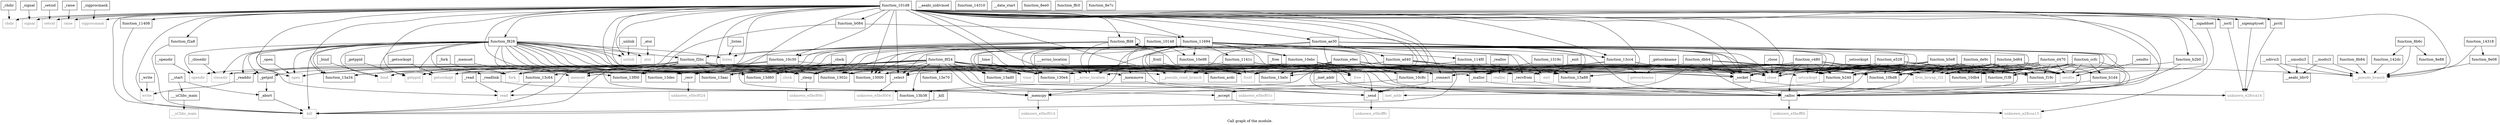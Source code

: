 digraph "Call graph of the module." {
  label="Call graph of the module.";
  node [shape=record];

  Node__bind [label="{_bind}"];
  Node__inet_addr [label="{_inet_addr}"];
  Node____uClibc_main [label="{___uClibc_main}"];
  Node__chdir [label="{_chdir}"];
  Node__setsockopt [label="{_setsockopt}"];
  Node__signal [label="{_signal}"];
  Node__read [label="{_read}"];
  Node__fcntl [label="{_fcntl}"];
  Node__time [label="{_time}"];
  Node__open [label="{_open}"];
  Node__opendir [label="{_opendir}"];
  Node__unlink [label="{_unlink}"];
  Node__realloc [label="{_realloc}"];
  Node__memset [label="{_memset}"];
  Node__setsid [label="{_setsid}"];
  Node__getsockopt [label="{_getsockopt}"];
  Node__listen [label="{_listen}"];
  Node____errno_location [label="{___errno_location}"];
  Node__exit [label="{_exit}"];
  Node__clock [label="{_clock}"];
  Node__sendto [label="{_sendto}"];
  Node__getppid [label="{_getppid}"];
  Node__raise [label="{_raise}"];
  Node__free [label="{_free}"];
  Node__fork [label="{_fork}"];
  Node__atoi [label="{_atoi}"];
  Node__close [label="{_close}"];
  Node__closedir [label="{_closedir}"];
  Node_function_13ad0 [label="{function_13ad0}"];
  Node_function_13b38 [label="{function_13b38}"];
  Node_function_13c64 [label="{function_13c64}"];
  Node_function_13cc4 [label="{function_13cc4}"];
  Node_function_13d60 [label="{function_13d60}"];
  Node_function_13dec [label="{function_13dec}"];
  Node_function_13e70 [label="{function_13e70}"];
  Node_function_13f00 [label="{function_13f00}"];
  Node___udivsi3 [label="{__udivsi3}"];
  Node___aeabi_uidivmod [label="{__aeabi_uidivmod}"];
  Node___umodsi3 [label="{__umodsi3}"];
  Node___modsi3 [label="{__modsi3}"];
  Node___aeabi_ldiv0 [label="{__aeabi_ldiv0}"];
  Node_function_142dc [label="{function_142dc}"];
  Node_function_14310 [label="{function_14310}"];
  Node_function_14318 [label="{function_14318}"];
  Node_write [color="gray50", fontcolor="gray50", label="{write}"];
  Node_kill [color="gray50", fontcolor="gray50", label="{kill}"];
  Node_bind [color="gray50", fontcolor="gray50", label="{bind}"];
  Node_inet_addr [color="gray50", fontcolor="gray50", label="{inet_addr}"];
  Node_chdir [color="gray50", fontcolor="gray50", label="{chdir}"];
  Node_setsockopt [color="gray50", fontcolor="gray50", label="{setsockopt}"];
  Node_signal [color="gray50", fontcolor="gray50", label="{signal}"];
  Node_read [color="gray50", fontcolor="gray50", label="{read}"];
  Node_sendto [color="gray50", fontcolor="gray50", label="{sendto}"];
  Node_realloc [color="gray50", fontcolor="gray50", label="{realloc}"];
  Node_listen [color="gray50", fontcolor="gray50", label="{listen}"];
  Node_fork [color="gray50", fontcolor="gray50", label="{fork}"];
  Node___uClibc_main [color="gray50", fontcolor="gray50", label="{__uClibc_main}"];
  Node_memset [color="gray50", fontcolor="gray50", label="{memset}"];
  Node_getppid [color="gray50", fontcolor="gray50", label="{getppid}"];
  Node_time [color="gray50", fontcolor="gray50", label="{time}"];
  Node_opendir [color="gray50", fontcolor="gray50", label="{opendir}"];
  Node_getsockopt [color="gray50", fontcolor="gray50", label="{getsockopt}"];
  Node___errno_location [color="gray50", fontcolor="gray50", label="{__errno_location}"];
  Node_exit [color="gray50", fontcolor="gray50", label="{exit}"];
  Node_atoi [color="gray50", fontcolor="gray50", label="{atoi}"];
  Node_open [color="gray50", fontcolor="gray50", label="{open}"];
  Node_clock [color="gray50", fontcolor="gray50", label="{clock}"];
  Node_setsid [color="gray50", fontcolor="gray50", label="{setsid}"];
  Node_closedir [color="gray50", fontcolor="gray50", label="{closedir}"];
  Node_fcntl [color="gray50", fontcolor="gray50", label="{fcntl}"];
  Node_close [color="gray50", fontcolor="gray50", label="{close}"];
  Node_raise [color="gray50", fontcolor="gray50", label="{raise}"];
  Node_free [color="gray50", fontcolor="gray50", label="{free}"];
  Node_sigprocmask [color="gray50", fontcolor="gray50", label="{sigprocmask}"];
  Node_getsockname [color="gray50", fontcolor="gray50", label="{getsockname}"];
  Node___data_start [label="{__data_start}"];
  Node_function_b084 [label="{function_b084}"];
  Node__sigprocmask [label="{_sigprocmask}"];
  Node__getsockname [label="{_getsockname}"];
  Node_function_acdc [label="{function_acdc}"];
  Node_function_ad40 [label="{function_ad40}"];
  Node_function_ae30 [label="{function_ae30}"];
  Node_unlink [color="gray50", fontcolor="gray50", label="{unlink}"];
  Node_function_b1d4 [label="{function_b1d4}"];
  Node_function_b240 [label="{function_b240}"];
  Node_function_b2b0 [label="{function_b2b0}"];
  Node_function_b5e8 [label="{function_b5e8}"];
  Node_function_bd64 [label="{function_bd64}"];
  Node_function_c480 [label="{function_c480}"];
  Node_function_8e88 [label="{function_8e88}"];
  Node_function_8ee0 [label="{function_8ee0}"];
  Node___start [label="{__start}"];
  Node_function_8f24 [label="{function_8f24}"];
  Node_function_f1f8 [label="{function_f1f8}"];
  Node_function_f2a8 [label="{function_f2a8}"];
  Node_function_f2bc [label="{function_f2bc}"];
  Node_function_f828 [label="{function_f828}"];
  Node_function_ffc0 [label="{function_ffc0}"];
  Node_function_ffd8 [label="{function_ffd8}"];
  Node_function_10148 [label="{function_10148}"];
  Node_function_101d8 [label="{function_101d8}"];
  Node_function_10bd8 [label="{function_10bd8}"];
  Node_function_8e08 [label="{function_8e08}"];
  Node_function_8e7c [label="{function_8e7c}"];
  Node_unknown_e28cca14 [color="gray50", fontcolor="gray50", label="{unknown_e28cca14}"];
  Node_unknown_e5bcf024 [color="gray50", fontcolor="gray50", label="{unknown_e5bcf024}"];
  Node_unknown_e5bcf01c [color="gray50", fontcolor="gray50", label="{unknown_e5bcf01c}"];
  Node_unknown_e5bcf014 [color="gray50", fontcolor="gray50", label="{unknown_e5bcf014}"];
  Node_unknown_e5bcf00c [color="gray50", fontcolor="gray50", label="{unknown_e5bcf00c}"];
  Node_unknown_e5bcf004 [color="gray50", fontcolor="gray50", label="{unknown_e5bcf004}"];
  Node_unknown_e28cca13 [color="gray50", fontcolor="gray50", label="{unknown_e28cca13}"];
  Node_unknown_e5bcfffc [color="gray50", fontcolor="gray50", label="{unknown_e5bcfffc}"];
  Node_unknown_e5bcfff4 [color="gray50", fontcolor="gray50", label="{unknown_e5bcfff4}"];
  Node_llvm_bswap_i32 [color="gray50", fontcolor="gray50", label="{llvm_bswap_i32}"];
  Node_function_10c30 [label="{function_10c30}"];
  Node_function_10c8c [label="{function_10c8c}"];
  Node_function_10db4 [label="{function_10db4}"];
  Node_function_10e98 [label="{function_10e98}"];
  Node_function_10ebc [label="{function_10ebc}"];
  Node_function_11408 [label="{function_11408}"];
  Node_function_1141c [label="{function_1141c}"];
  Node_function_114f0 [label="{function_114f0}"];
  Node_function_11694 [label="{function_11694}"];
  Node_function_13000 [label="{function_13000}"];
  Node_function_1302c [label="{function_1302c}"];
  Node_function_130e4 [label="{function_130e4}"];
  Node_function_1319c [label="{function_1319c}"];
  Node_function_13a0c [label="{function_13a0c}"];
  Node_function_13a34 [label="{function_13a34}"];
  Node_function_13a88 [label="{function_13a88}"];
  Node_function_13aac [label="{function_13aac}"];
  Node_function_ccfc [label="{function_ccfc}"];
  Node_function_d470 [label="{function_d470}"];
  Node_function_dbb4 [label="{function_dbb4}"];
  Node_function_de9c [label="{function_de9c}"];
  Node_function_e528 [label="{function_e528}"];
  Node_function_e9ec [label="{function_e9ec}"];
  Node_function_f19c [label="{function_f19c}"];
  Node___pseudo_branch [color="gray50", fontcolor="gray50", label="{__pseudo_branch}"];
  Node___pseudo_cond_branch [color="gray50", fontcolor="gray50", label="{__pseudo_cond_branch}"];
  Node_function_8b6c [label="{function_8b6c}"];
  Node_function_8b84 [label="{function_8b84}"];
  Node__ioctl [label="{_ioctl}"];
  Node__recv [label="{_recv}"];
  Node__connect [label="{_connect}"];
  Node__sigemptyset [label="{_sigemptyset}"];
  Node__memmove [label="{_memmove}"];
  Node__getpid [label="{_getpid}"];
  Node__prctl [label="{_prctl}"];
  Node__memcpy [label="{_memcpy}"];
  Node__readlink [label="{_readlink}"];
  Node__malloc [label="{_malloc}"];
  Node__sleep [label="{_sleep}"];
  Node__recvfrom [label="{_recvfrom}"];
  Node__socket [label="{_socket}"];
  Node__select [label="{_select}"];
  Node__readdir [label="{_readdir}"];
  Node__sigaddset [label="{_sigaddset}"];
  Node__send [label="{_send}"];
  Node__abort [label="{_abort}"];
  Node__accept [label="{_accept}"];
  Node__calloc [label="{_calloc}"];
  Node__write [label="{_write}"];
  Node__kill [label="{_kill}"];
  Node__bind -> Node_bind;
  Node__inet_addr -> Node_inet_addr;
  Node____uClibc_main -> Node___uClibc_main;
  Node__chdir -> Node_chdir;
  Node__setsockopt -> Node_setsockopt;
  Node__signal -> Node_signal;
  Node__read -> Node_read;
  Node__fcntl -> Node_fcntl;
  Node__time -> Node_time;
  Node__open -> Node_open;
  Node__opendir -> Node_opendir;
  Node__unlink -> Node_unlink;
  Node__realloc -> Node_realloc;
  Node__memset -> Node_memset;
  Node__setsid -> Node_setsid;
  Node__getsockopt -> Node_getsockopt;
  Node__listen -> Node_listen;
  Node____errno_location -> Node___errno_location;
  Node__exit -> Node_exit;
  Node__clock -> Node_clock;
  Node__sendto -> Node_sendto;
  Node__getppid -> Node_getppid;
  Node__raise -> Node_raise;
  Node__free -> Node_free;
  Node__fork -> Node_fork;
  Node__atoi -> Node_atoi;
  Node__close -> Node_close;
  Node__closedir -> Node_closedir;
  Node_function_13c64 -> Node_read;
  Node_function_13cc4 -> Node___errno_location;
  Node_function_13cc4 -> Node_close;
  Node_function_13cc4 -> Node_getsockname;
  Node_function_13cc4 -> Node__connect;
  Node_function_13cc4 -> Node__socket;
  Node___udivsi3 -> Node___aeabi_ldiv0;
  Node___udivsi3 -> Node___pseudo_branch;
  Node___umodsi3 -> Node___aeabi_ldiv0;
  Node___umodsi3 -> Node___pseudo_branch;
  Node___modsi3 -> Node___aeabi_ldiv0;
  Node___modsi3 -> Node___pseudo_branch;
  Node_function_142dc -> Node___pseudo_branch;
  Node_function_14318 -> Node_function_8e08;
  Node_function_14318 -> Node___pseudo_branch;
  Node_function_b084 -> Node_kill;
  Node_function_b084 -> Node_function_11694;
  Node__sigprocmask -> Node_sigprocmask;
  Node__getsockname -> Node_getsockname;
  Node_function_ad40 -> Node_kill;
  Node_function_ad40 -> Node_fork;
  Node_function_ad40 -> Node_getppid;
  Node_function_ad40 -> Node_exit;
  Node_function_ad40 -> Node___pseudo_branch;
  Node_function_ad40 -> Node__sleep;
  Node_function_ae30 -> Node___errno_location;
  Node_function_ae30 -> Node_free;
  Node_function_ae30 -> Node_function_ad40;
  Node_function_ae30 -> Node_function_13a88;
  Node_function_ae30 -> Node___pseudo_cond_branch;
  Node_function_ae30 -> Node__calloc;
  Node_function_b1d4 -> Node_inet_addr;
  Node_function_b240 -> Node_function_13b38;
  Node_function_b2b0 -> Node_realloc;
  Node_function_b2b0 -> Node__calloc;
  Node_function_b5e8 -> Node_setsockopt;
  Node_function_b5e8 -> Node_sendto;
  Node_function_b5e8 -> Node_close;
  Node_function_b5e8 -> Node_function_b240;
  Node_function_b5e8 -> Node_function_f1f8;
  Node_function_b5e8 -> Node_function_10bd8;
  Node_function_b5e8 -> Node_llvm_bswap_i32;
  Node_function_b5e8 -> Node_function_10db4;
  Node_function_b5e8 -> Node_function_13a88;
  Node_function_b5e8 -> Node_function_f19c;
  Node_function_b5e8 -> Node__socket;
  Node_function_b5e8 -> Node__calloc;
  Node_function_bd64 -> Node_setsockopt;
  Node_function_bd64 -> Node_sendto;
  Node_function_bd64 -> Node_close;
  Node_function_bd64 -> Node_function_b240;
  Node_function_bd64 -> Node_function_f1f8;
  Node_function_bd64 -> Node_function_10bd8;
  Node_function_bd64 -> Node_llvm_bswap_i32;
  Node_function_bd64 -> Node_function_10db4;
  Node_function_bd64 -> Node_function_f19c;
  Node_function_bd64 -> Node__socket;
  Node_function_bd64 -> Node__calloc;
  Node_function_c480 -> Node_setsockopt;
  Node_function_c480 -> Node_sendto;
  Node_function_c480 -> Node_time;
  Node_function_c480 -> Node_fcntl;
  Node_function_c480 -> Node_close;
  Node_function_c480 -> Node_function_b240;
  Node_function_c480 -> Node_function_f1f8;
  Node_function_c480 -> Node_function_10bd8;
  Node_function_c480 -> Node_llvm_bswap_i32;
  Node_function_c480 -> Node_function_10db4;
  Node_function_c480 -> Node_function_f19c;
  Node_function_c480 -> Node__connect;
  Node_function_c480 -> Node__malloc;
  Node_function_c480 -> Node__recvfrom;
  Node_function_c480 -> Node__socket;
  Node_function_c480 -> Node__calloc;
  Node___start -> Node____uClibc_main;
  Node___start -> Node__abort;
  Node_function_8f24 -> Node_function_13ad0;
  Node_function_8f24 -> Node_function_13b38;
  Node_function_8f24 -> Node_function_13d60;
  Node_function_8f24 -> Node_function_13dec;
  Node_function_8f24 -> Node_function_13e70;
  Node_function_8f24 -> Node_function_13f00;
  Node_function_8f24 -> Node_setsockopt;
  Node_function_8f24 -> Node_memset;
  Node_function_8f24 -> Node_time;
  Node_function_8f24 -> Node_getsockopt;
  Node_function_8f24 -> Node___errno_location;
  Node_function_8f24 -> Node_fcntl;
  Node_function_8f24 -> Node_close;
  Node_function_8f24 -> Node_function_acdc;
  Node_function_8f24 -> Node_function_b240;
  Node_function_8f24 -> Node_function_10bd8;
  Node_function_8f24 -> Node_llvm_bswap_i32;
  Node_function_8f24 -> Node_function_13000;
  Node_function_8f24 -> Node_function_1302c;
  Node_function_8f24 -> Node_function_130e4;
  Node_function_8f24 -> Node_function_13a0c;
  Node_function_8f24 -> Node_function_13a34;
  Node_function_8f24 -> Node_function_13aac;
  Node_function_8f24 -> Node___pseudo_cond_branch;
  Node_function_8f24 -> Node__recv;
  Node_function_8f24 -> Node__connect;
  Node_function_8f24 -> Node__memmove;
  Node_function_8f24 -> Node__memcpy;
  Node_function_8f24 -> Node__sleep;
  Node_function_8f24 -> Node__socket;
  Node_function_8f24 -> Node__select;
  Node_function_8f24 -> Node__send;
  Node_function_8f24 -> Node__calloc;
  Node_function_f2a8 -> Node_kill;
  Node_function_f2bc -> Node_function_13b38;
  Node_function_f2bc -> Node_function_13c64;
  Node_function_f2bc -> Node_function_13d60;
  Node_function_f2bc -> Node_function_13f00;
  Node_function_f2bc -> Node_kill;
  Node_function_f2bc -> Node_memset;
  Node_function_f2bc -> Node_opendir;
  Node_function_f2bc -> Node_open;
  Node_function_f2bc -> Node_closedir;
  Node_function_f2bc -> Node_close;
  Node_function_f2bc -> Node_function_13000;
  Node_function_f2bc -> Node_function_1302c;
  Node_function_f2bc -> Node_function_130e4;
  Node_function_f2bc -> Node_function_13a0c;
  Node_function_f2bc -> Node_function_13a34;
  Node_function_f2bc -> Node_function_13aac;
  Node_function_f2bc -> Node__readlink;
  Node_function_f2bc -> Node__sleep;
  Node_function_f2bc -> Node__readdir;
  Node_function_f828 -> Node_function_13d60;
  Node_function_f828 -> Node_function_13dec;
  Node_function_f828 -> Node_function_13f00;
  Node_function_f828 -> Node_kill;
  Node_function_f828 -> Node_bind;
  Node_function_f828 -> Node_read;
  Node_function_f828 -> Node_listen;
  Node_function_f828 -> Node_fork;
  Node_function_f828 -> Node_getppid;
  Node_function_f828 -> Node_time;
  Node_function_f828 -> Node_opendir;
  Node_function_f828 -> Node_atoi;
  Node_function_f828 -> Node_open;
  Node_function_f828 -> Node_closedir;
  Node_function_f828 -> Node_close;
  Node_function_f828 -> Node_unlink;
  Node_function_f828 -> Node_function_f2bc;
  Node_function_f828 -> Node_function_13000;
  Node_function_f828 -> Node_function_1302c;
  Node_function_f828 -> Node_function_130e4;
  Node_function_f828 -> Node_function_13a34;
  Node_function_f828 -> Node_function_13aac;
  Node_function_f828 -> Node__getpid;
  Node_function_f828 -> Node__readlink;
  Node_function_f828 -> Node__malloc;
  Node_function_f828 -> Node__sleep;
  Node_function_f828 -> Node__socket;
  Node_function_f828 -> Node__readdir;
  Node_function_ffd8 -> Node_bind;
  Node_function_ffd8 -> Node_setsockopt;
  Node_function_ffd8 -> Node_listen;
  Node_function_ffd8 -> Node___errno_location;
  Node_function_ffd8 -> Node_fcntl;
  Node_function_ffd8 -> Node_close;
  Node_function_ffd8 -> Node_function_f2bc;
  Node_function_ffd8 -> Node_function_ffd8;
  Node_function_ffd8 -> Node__connect;
  Node_function_ffd8 -> Node__sleep;
  Node_function_ffd8 -> Node__socket;
  Node_function_10148 -> Node_function_10bd8;
  Node_function_10148 -> Node_function_10e98;
  Node_function_10148 -> Node_function_10ebc;
  Node_function_10148 -> Node_function_13000;
  Node_function_10148 -> Node_function_1302c;
  Node_function_10148 -> Node_function_130e4;
  Node_function_101d8 -> Node_function_13cc4;
  Node_function_101d8 -> Node_function_13dec;
  Node_function_101d8 -> Node_write;
  Node_function_101d8 -> Node_kill;
  Node_function_101d8 -> Node_chdir;
  Node_function_101d8 -> Node_signal;
  Node_function_101d8 -> Node_fork;
  Node_function_101d8 -> Node_getsockopt;
  Node_function_101d8 -> Node___errno_location;
  Node_function_101d8 -> Node_exit;
  Node_function_101d8 -> Node_open;
  Node_function_101d8 -> Node_setsid;
  Node_function_101d8 -> Node_fcntl;
  Node_function_101d8 -> Node_close;
  Node_function_101d8 -> Node_raise;
  Node_function_101d8 -> Node_sigprocmask;
  Node_function_101d8 -> Node_function_b084;
  Node_function_101d8 -> Node_function_ae30;
  Node_function_101d8 -> Node_unlink;
  Node_function_101d8 -> Node_function_b2b0;
  Node_function_101d8 -> Node_function_f2a8;
  Node_function_101d8 -> Node_function_f828;
  Node_function_101d8 -> Node_function_ffd8;
  Node_function_101d8 -> Node_function_10bd8;
  Node_function_101d8 -> Node_function_10c30;
  Node_function_101d8 -> Node_function_10c8c;
  Node_function_101d8 -> Node_function_11408;
  Node_function_101d8 -> Node_function_11694;
  Node_function_101d8 -> Node_function_13000;
  Node_function_101d8 -> Node_function_1302c;
  Node_function_101d8 -> Node_function_130e4;
  Node_function_101d8 -> Node_function_13a0c;
  Node_function_101d8 -> Node_function_13a34;
  Node_function_101d8 -> Node_function_13aac;
  Node_function_101d8 -> Node___pseudo_branch;
  Node_function_101d8 -> Node___pseudo_cond_branch;
  Node_function_101d8 -> Node__ioctl;
  Node_function_101d8 -> Node__recv;
  Node_function_101d8 -> Node__connect;
  Node_function_101d8 -> Node__sigemptyset;
  Node_function_101d8 -> Node__prctl;
  Node_function_101d8 -> Node__memcpy;
  Node_function_101d8 -> Node__sleep;
  Node_function_101d8 -> Node__socket;
  Node_function_101d8 -> Node__select;
  Node_function_101d8 -> Node__sigaddset;
  Node_function_101d8 -> Node__send;
  Node_function_101d8 -> Node__accept;
  Node_function_8e08 -> Node___pseudo_branch;
  Node_function_10c30 -> Node_getppid;
  Node_function_10c30 -> Node_time;
  Node_function_10c30 -> Node_clock;
  Node_function_10c30 -> Node__getpid;
  Node_function_10c8c -> Node__memcpy;
  Node_function_10e98 -> Node_free;
  Node_function_10e98 -> Node___pseudo_cond_branch;
  Node_function_10ebc -> Node_realloc;
  Node_function_10ebc -> Node_fcntl;
  Node_function_10ebc -> Node_close;
  Node_function_10ebc -> Node_free;
  Node_function_10ebc -> Node_function_10bd8;
  Node_function_10ebc -> Node_function_13a0c;
  Node_function_10ebc -> Node_function_13aac;
  Node_function_10ebc -> Node___pseudo_cond_branch;
  Node_function_10ebc -> Node__connect;
  Node_function_10ebc -> Node__sleep;
  Node_function_10ebc -> Node__recvfrom;
  Node_function_10ebc -> Node__socket;
  Node_function_10ebc -> Node__select;
  Node_function_10ebc -> Node__send;
  Node_function_10ebc -> Node__calloc;
  Node_function_11408 -> Node_kill;
  Node_function_1141c -> Node_fcntl;
  Node_function_1141c -> Node_function_13aac;
  Node_function_1141c -> Node___pseudo_cond_branch;
  Node_function_1141c -> Node__connect;
  Node_function_1141c -> Node__socket;
  Node_function_114f0 -> Node_realloc;
  Node_function_114f0 -> Node_function_13a0c;
  Node_function_114f0 -> Node_function_13a88;
  Node_function_114f0 -> Node__malloc;
  Node_function_11694 -> Node_function_13ad0;
  Node_function_11694 -> Node_function_13cc4;
  Node_function_11694 -> Node_setsockopt;
  Node_function_11694 -> Node_sendto;
  Node_function_11694 -> Node_fork;
  Node_function_11694 -> Node_time;
  Node_function_11694 -> Node_getsockopt;
  Node_function_11694 -> Node___errno_location;
  Node_function_11694 -> Node_exit;
  Node_function_11694 -> Node_fcntl;
  Node_function_11694 -> Node_close;
  Node_function_11694 -> Node_function_f1f8;
  Node_function_11694 -> Node_function_10bd8;
  Node_function_11694 -> Node_llvm_bswap_i32;
  Node_function_11694 -> Node_function_10c30;
  Node_function_11694 -> Node_function_10e98;
  Node_function_11694 -> Node_function_10ebc;
  Node_function_11694 -> Node_function_1141c;
  Node_function_11694 -> Node_function_114f0;
  Node_function_11694 -> Node_function_13000;
  Node_function_11694 -> Node_function_1302c;
  Node_function_11694 -> Node_function_130e4;
  Node_function_11694 -> Node_function_f19c;
  Node_function_11694 -> Node__recv;
  Node_function_11694 -> Node__connect;
  Node_function_11694 -> Node__memmove;
  Node_function_11694 -> Node__memcpy;
  Node_function_11694 -> Node__recvfrom;
  Node_function_11694 -> Node__socket;
  Node_function_11694 -> Node__select;
  Node_function_11694 -> Node__send;
  Node_function_11694 -> Node__calloc;
  Node_function_1319c -> Node_function_13a88;
  Node_function_1319c -> Node__malloc;
  Node_function_ccfc -> Node_setsockopt;
  Node_function_ccfc -> Node_sendto;
  Node_function_ccfc -> Node_close;
  Node_function_ccfc -> Node_function_b1d4;
  Node_function_ccfc -> Node_function_b240;
  Node_function_ccfc -> Node_function_f1f8;
  Node_function_ccfc -> Node_function_10bd8;
  Node_function_ccfc -> Node_llvm_bswap_i32;
  Node_function_ccfc -> Node_function_10db4;
  Node_function_ccfc -> Node_function_f19c;
  Node_function_ccfc -> Node__socket;
  Node_function_ccfc -> Node__calloc;
  Node_function_d470 -> Node_setsockopt;
  Node_function_d470 -> Node_sendto;
  Node_function_d470 -> Node_close;
  Node_function_d470 -> Node_function_b1d4;
  Node_function_d470 -> Node_function_b240;
  Node_function_d470 -> Node_function_f1f8;
  Node_function_d470 -> Node_function_10bd8;
  Node_function_d470 -> Node_llvm_bswap_i32;
  Node_function_d470 -> Node_function_f19c;
  Node_function_d470 -> Node__socket;
  Node_function_d470 -> Node__calloc;
  Node_function_dbb4 -> Node_bind;
  Node_function_dbb4 -> Node_function_b240;
  Node_function_dbb4 -> Node_function_10bd8;
  Node_function_dbb4 -> Node_llvm_bswap_i32;
  Node_function_dbb4 -> Node_function_10db4;
  Node_function_dbb4 -> Node__connect;
  Node_function_dbb4 -> Node__socket;
  Node_function_dbb4 -> Node__send;
  Node_function_dbb4 -> Node__calloc;
  Node_function_de9c -> Node_setsockopt;
  Node_function_de9c -> Node_sendto;
  Node_function_de9c -> Node_close;
  Node_function_de9c -> Node_function_b240;
  Node_function_de9c -> Node_function_f1f8;
  Node_function_de9c -> Node_function_10bd8;
  Node_function_de9c -> Node_llvm_bswap_i32;
  Node_function_de9c -> Node_function_10db4;
  Node_function_de9c -> Node_function_f19c;
  Node_function_de9c -> Node__socket;
  Node_function_de9c -> Node__calloc;
  Node_function_e528 -> Node_setsockopt;
  Node_function_e528 -> Node_sendto;
  Node_function_e528 -> Node_close;
  Node_function_e528 -> Node_function_b240;
  Node_function_e528 -> Node_function_f1f8;
  Node_function_e528 -> Node_function_10bd8;
  Node_function_e528 -> Node_llvm_bswap_i32;
  Node_function_e528 -> Node_function_13000;
  Node_function_e528 -> Node_function_130e4;
  Node_function_e528 -> Node_function_13a88;
  Node_function_e528 -> Node_function_f19c;
  Node_function_e528 -> Node__socket;
  Node_function_e528 -> Node__calloc;
  Node_function_e9ec -> Node_function_13d60;
  Node_function_e9ec -> Node_inet_addr;
  Node_function_e9ec -> Node_setsockopt;
  Node_function_e9ec -> Node_read;
  Node_function_e9ec -> Node_sendto;
  Node_function_e9ec -> Node_open;
  Node_function_e9ec -> Node_close;
  Node_function_e9ec -> Node_function_acdc;
  Node_function_e9ec -> Node_function_b240;
  Node_function_e9ec -> Node_function_f1f8;
  Node_function_e9ec -> Node_function_10bd8;
  Node_function_e9ec -> Node_function_10c8c;
  Node_function_e9ec -> Node_function_13000;
  Node_function_e9ec -> Node_function_1302c;
  Node_function_e9ec -> Node_function_130e4;
  Node_function_e9ec -> Node_function_13a0c;
  Node_function_e9ec -> Node_function_13a88;
  Node_function_e9ec -> Node_function_f19c;
  Node_function_e9ec -> Node__socket;
  Node_function_e9ec -> Node__calloc;
  Node_function_8b6c -> Node_function_142dc;
  Node_function_8b6c -> Node_function_8e88;
  Node_function_8b6c -> Node___pseudo_branch;
  Node_function_8b84 -> Node___pseudo_branch;
  Node__ioctl -> Node_unknown_e28cca14;
  Node__recv -> Node_unknown_e5bcf024;
  Node__connect -> Node__send;
  Node__sigemptyset -> Node_unknown_e28cca14;
  Node__memmove -> Node_unknown_e5bcf01c;
  Node__getpid -> Node__abort;
  Node__prctl -> Node_unknown_e28cca14;
  Node__memcpy -> Node_unknown_e5bcf014;
  Node__readlink -> Node__accept;
  Node__malloc -> Node_unknown_e28cca14;
  Node__sleep -> Node_unknown_e5bcf00c;
  Node__recvfrom -> Node__calloc;
  Node__socket -> Node_unknown_e28cca14;
  Node__select -> Node_unknown_e5bcf004;
  Node__readdir -> Node_write;
  Node__sigaddset -> Node_unknown_e28cca13;
  Node__send -> Node_unknown_e5bcfffc;
  Node__abort -> Node_kill;
  Node__accept -> Node_unknown_e28cca13;
  Node__calloc -> Node_unknown_e5bcfff4;
  Node__write -> Node_write;
  Node__kill -> Node_kill;
}
